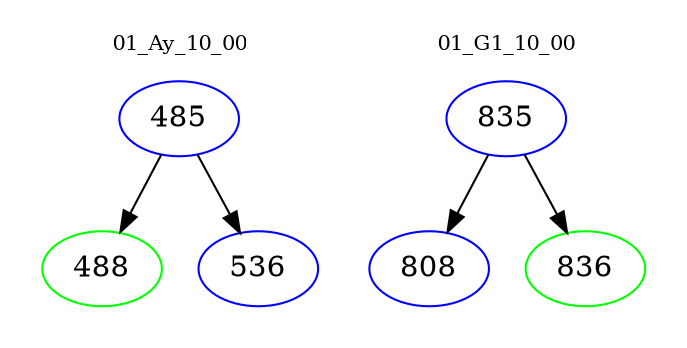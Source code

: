 digraph{
subgraph cluster_0 {
color = white
label = "01_Ay_10_00";
fontsize=10;
T0_485 [label="485", color="blue"]
T0_485 -> T0_488 [color="black"]
T0_488 [label="488", color="green"]
T0_485 -> T0_536 [color="black"]
T0_536 [label="536", color="blue"]
}
subgraph cluster_1 {
color = white
label = "01_G1_10_00";
fontsize=10;
T1_835 [label="835", color="blue"]
T1_835 -> T1_808 [color="black"]
T1_808 [label="808", color="blue"]
T1_835 -> T1_836 [color="black"]
T1_836 [label="836", color="green"]
}
}
